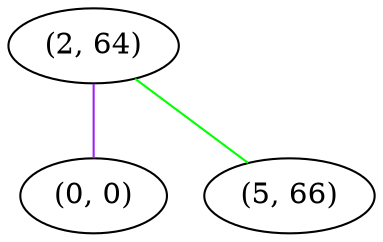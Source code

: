 graph "" {
"(2, 64)";
"(0, 0)";
"(5, 66)";
"(2, 64)" -- "(0, 0)"  [color=purple, key=0, weight=4];
"(2, 64)" -- "(5, 66)"  [color=green, key=0, weight=2];
}
